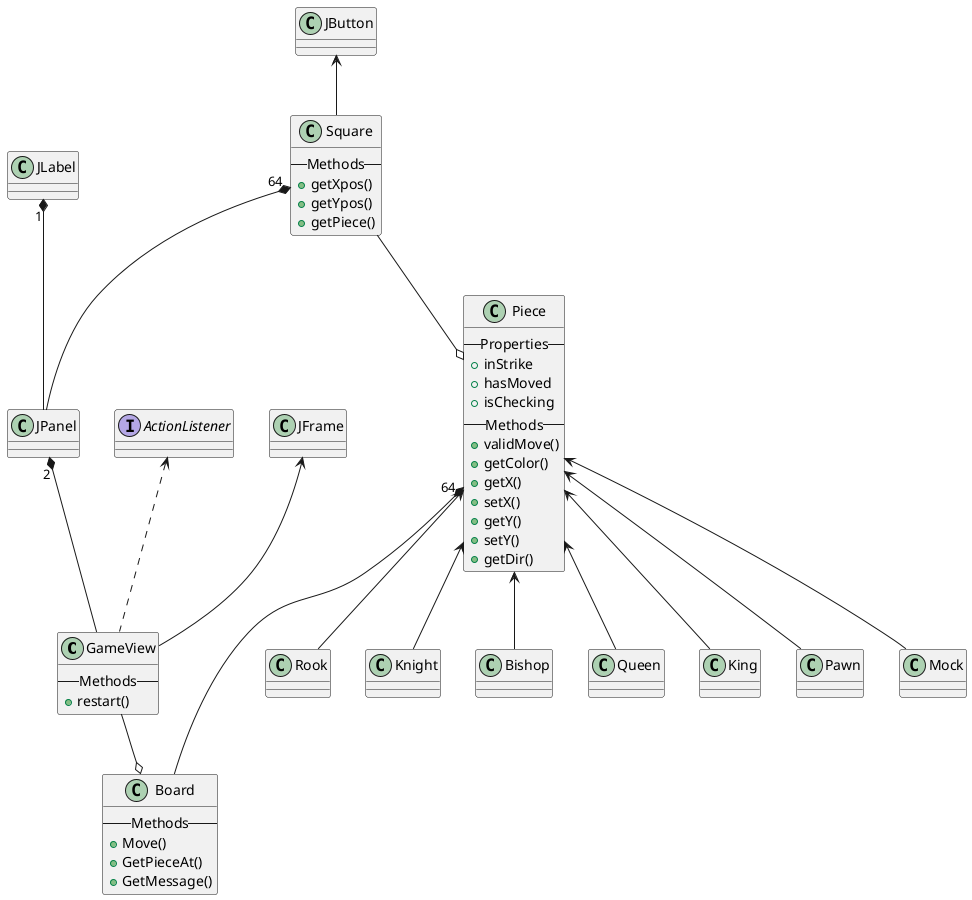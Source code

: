 @startuml
class GameView{
    --Methods--
    + restart()
}

class JPanel

class JLabel

class Board{
    --Methods--
    + Move()
    + GetPieceAt()
    + GetMessage()
}

class Square{
    --Methods--
    + getXpos()
    + getYpos()
    + getPiece()
}

class Piece{
    --Properties--
    + inStrike
    + hasMoved
    + isChecking
    --Methods--
    + validMove()
    + getColor()
    + getX()
    + setX()
    + getY()
    + setY()
    + getDir()
}

class Rook
class Knight
class Bishop
class Queen
class King
class Pawn
class Mock

interface ActionListener



JFrame <-- GameView
GameView --o Board


JPanel "2" *-- GameView
Square "64" *-- JPanel
JLabel "1" *-- JPanel


Piece "64" *-- Board

JButton <-- Square
ActionListener <.. GameView

Square --o Piece

Piece <-- Rook
Piece <-- Knight
Piece <-- Bishop
Piece <-- Queen
Piece <-- King
Piece <-- Pawn
Piece <-- Mock

@enduml